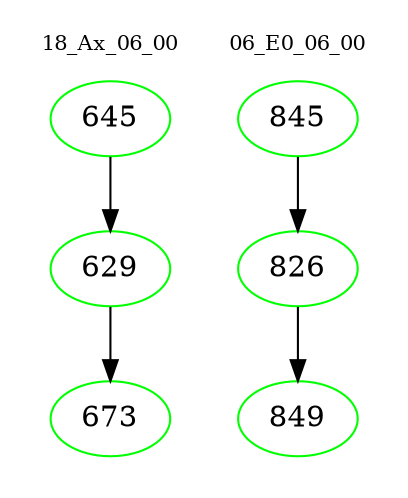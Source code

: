 digraph{
subgraph cluster_0 {
color = white
label = "18_Ax_06_00";
fontsize=10;
T0_645 [label="645", color="green"]
T0_645 -> T0_629 [color="black"]
T0_629 [label="629", color="green"]
T0_629 -> T0_673 [color="black"]
T0_673 [label="673", color="green"]
}
subgraph cluster_1 {
color = white
label = "06_E0_06_00";
fontsize=10;
T1_845 [label="845", color="green"]
T1_845 -> T1_826 [color="black"]
T1_826 [label="826", color="green"]
T1_826 -> T1_849 [color="black"]
T1_849 [label="849", color="green"]
}
}
